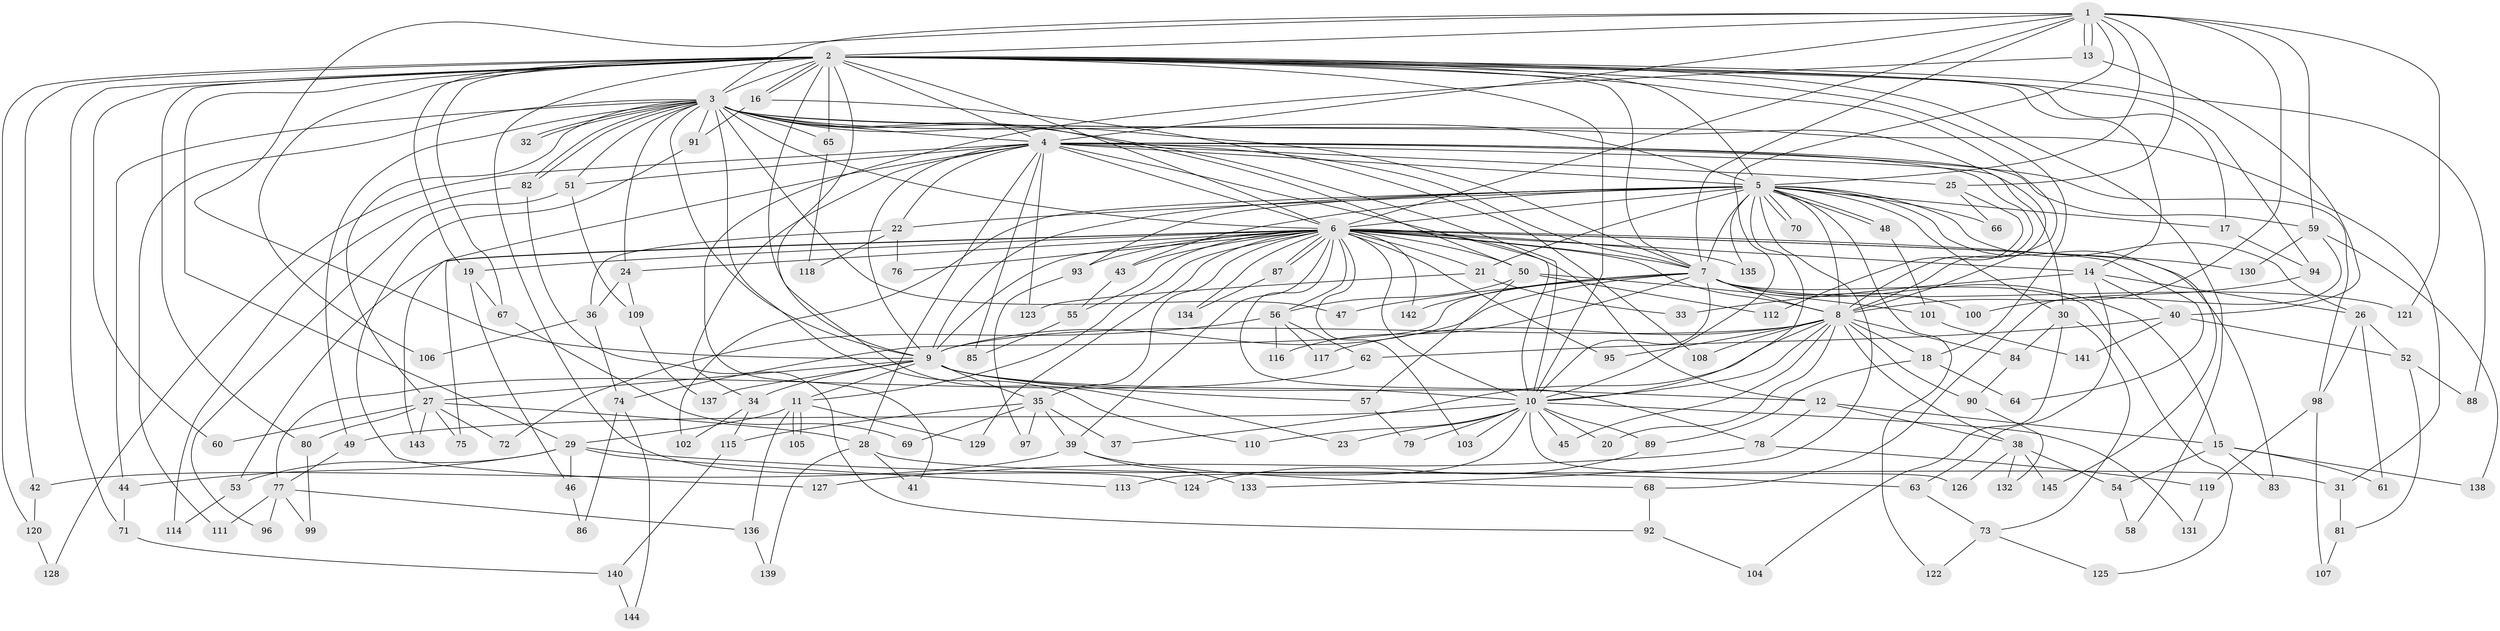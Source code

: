 // coarse degree distribution, {23: 0.013888888888888888, 26: 0.013888888888888888, 14: 0.013888888888888888, 19: 0.013888888888888888, 20: 0.013888888888888888, 1: 0.09722222222222222, 3: 0.1527777777777778, 2: 0.5, 4: 0.027777777777777776, 8: 0.05555555555555555, 6: 0.027777777777777776, 10: 0.013888888888888888, 9: 0.027777777777777776, 5: 0.027777777777777776}
// Generated by graph-tools (version 1.1) at 2025/47/03/04/25 21:47:08]
// undirected, 145 vertices, 315 edges
graph export_dot {
graph [start="1"]
  node [color=gray90,style=filled];
  1;
  2;
  3;
  4;
  5;
  6;
  7;
  8;
  9;
  10;
  11;
  12;
  13;
  14;
  15;
  16;
  17;
  18;
  19;
  20;
  21;
  22;
  23;
  24;
  25;
  26;
  27;
  28;
  29;
  30;
  31;
  32;
  33;
  34;
  35;
  36;
  37;
  38;
  39;
  40;
  41;
  42;
  43;
  44;
  45;
  46;
  47;
  48;
  49;
  50;
  51;
  52;
  53;
  54;
  55;
  56;
  57;
  58;
  59;
  60;
  61;
  62;
  63;
  64;
  65;
  66;
  67;
  68;
  69;
  70;
  71;
  72;
  73;
  74;
  75;
  76;
  77;
  78;
  79;
  80;
  81;
  82;
  83;
  84;
  85;
  86;
  87;
  88;
  89;
  90;
  91;
  92;
  93;
  94;
  95;
  96;
  97;
  98;
  99;
  100;
  101;
  102;
  103;
  104;
  105;
  106;
  107;
  108;
  109;
  110;
  111;
  112;
  113;
  114;
  115;
  116;
  117;
  118;
  119;
  120;
  121;
  122;
  123;
  124;
  125;
  126;
  127;
  128;
  129;
  130;
  131;
  132;
  133;
  134;
  135;
  136;
  137;
  138;
  139;
  140;
  141;
  142;
  143;
  144;
  145;
  1 -- 2;
  1 -- 3;
  1 -- 4;
  1 -- 5;
  1 -- 6;
  1 -- 7;
  1 -- 8;
  1 -- 9;
  1 -- 10;
  1 -- 13;
  1 -- 13;
  1 -- 25;
  1 -- 59;
  1 -- 121;
  2 -- 3;
  2 -- 4;
  2 -- 5;
  2 -- 6;
  2 -- 7;
  2 -- 8;
  2 -- 9;
  2 -- 10;
  2 -- 14;
  2 -- 16;
  2 -- 16;
  2 -- 17;
  2 -- 18;
  2 -- 19;
  2 -- 23;
  2 -- 29;
  2 -- 42;
  2 -- 58;
  2 -- 60;
  2 -- 65;
  2 -- 67;
  2 -- 71;
  2 -- 80;
  2 -- 88;
  2 -- 94;
  2 -- 106;
  2 -- 120;
  2 -- 124;
  3 -- 4;
  3 -- 5;
  3 -- 6;
  3 -- 7;
  3 -- 8;
  3 -- 9;
  3 -- 10;
  3 -- 24;
  3 -- 27;
  3 -- 31;
  3 -- 32;
  3 -- 32;
  3 -- 44;
  3 -- 47;
  3 -- 49;
  3 -- 50;
  3 -- 51;
  3 -- 65;
  3 -- 82;
  3 -- 82;
  3 -- 91;
  3 -- 110;
  3 -- 111;
  4 -- 5;
  4 -- 6;
  4 -- 7;
  4 -- 8;
  4 -- 9;
  4 -- 10;
  4 -- 22;
  4 -- 25;
  4 -- 28;
  4 -- 30;
  4 -- 34;
  4 -- 51;
  4 -- 59;
  4 -- 85;
  4 -- 98;
  4 -- 123;
  4 -- 128;
  4 -- 143;
  5 -- 6;
  5 -- 7;
  5 -- 8;
  5 -- 9;
  5 -- 10;
  5 -- 17;
  5 -- 21;
  5 -- 22;
  5 -- 26;
  5 -- 30;
  5 -- 43;
  5 -- 48;
  5 -- 48;
  5 -- 66;
  5 -- 70;
  5 -- 70;
  5 -- 93;
  5 -- 102;
  5 -- 122;
  5 -- 133;
  5 -- 135;
  5 -- 145;
  6 -- 7;
  6 -- 8;
  6 -- 9;
  6 -- 10;
  6 -- 11;
  6 -- 12;
  6 -- 14;
  6 -- 19;
  6 -- 21;
  6 -- 24;
  6 -- 35;
  6 -- 39;
  6 -- 43;
  6 -- 50;
  6 -- 53;
  6 -- 55;
  6 -- 56;
  6 -- 64;
  6 -- 75;
  6 -- 76;
  6 -- 78;
  6 -- 83;
  6 -- 87;
  6 -- 87;
  6 -- 93;
  6 -- 95;
  6 -- 103;
  6 -- 129;
  6 -- 130;
  6 -- 134;
  6 -- 135;
  6 -- 142;
  7 -- 8;
  7 -- 9;
  7 -- 10;
  7 -- 15;
  7 -- 47;
  7 -- 74;
  7 -- 100;
  7 -- 116;
  7 -- 121;
  7 -- 125;
  7 -- 142;
  8 -- 9;
  8 -- 10;
  8 -- 18;
  8 -- 20;
  8 -- 37;
  8 -- 38;
  8 -- 45;
  8 -- 84;
  8 -- 90;
  8 -- 95;
  8 -- 108;
  8 -- 117;
  9 -- 10;
  9 -- 11;
  9 -- 12;
  9 -- 27;
  9 -- 34;
  9 -- 35;
  9 -- 57;
  9 -- 137;
  10 -- 20;
  10 -- 23;
  10 -- 45;
  10 -- 49;
  10 -- 79;
  10 -- 89;
  10 -- 103;
  10 -- 110;
  10 -- 113;
  10 -- 126;
  10 -- 131;
  11 -- 29;
  11 -- 105;
  11 -- 105;
  11 -- 129;
  11 -- 136;
  12 -- 15;
  12 -- 38;
  12 -- 78;
  13 -- 40;
  13 -- 41;
  14 -- 26;
  14 -- 33;
  14 -- 40;
  14 -- 63;
  15 -- 54;
  15 -- 61;
  15 -- 83;
  15 -- 138;
  16 -- 91;
  16 -- 108;
  17 -- 94;
  18 -- 64;
  18 -- 89;
  19 -- 46;
  19 -- 67;
  21 -- 33;
  21 -- 123;
  22 -- 36;
  22 -- 76;
  22 -- 118;
  24 -- 36;
  24 -- 109;
  25 -- 66;
  25 -- 112;
  26 -- 52;
  26 -- 61;
  26 -- 98;
  27 -- 28;
  27 -- 60;
  27 -- 72;
  27 -- 75;
  27 -- 80;
  27 -- 143;
  28 -- 31;
  28 -- 41;
  28 -- 139;
  29 -- 44;
  29 -- 46;
  29 -- 53;
  29 -- 63;
  29 -- 113;
  30 -- 73;
  30 -- 84;
  30 -- 104;
  31 -- 81;
  34 -- 102;
  34 -- 115;
  35 -- 37;
  35 -- 39;
  35 -- 69;
  35 -- 97;
  35 -- 115;
  36 -- 74;
  36 -- 106;
  38 -- 54;
  38 -- 126;
  38 -- 132;
  38 -- 145;
  39 -- 42;
  39 -- 68;
  39 -- 133;
  40 -- 52;
  40 -- 62;
  40 -- 141;
  42 -- 120;
  43 -- 55;
  44 -- 71;
  46 -- 86;
  48 -- 101;
  49 -- 77;
  50 -- 56;
  50 -- 57;
  50 -- 101;
  50 -- 112;
  51 -- 96;
  51 -- 109;
  52 -- 81;
  52 -- 88;
  53 -- 114;
  54 -- 58;
  55 -- 85;
  56 -- 62;
  56 -- 72;
  56 -- 116;
  56 -- 117;
  57 -- 79;
  59 -- 68;
  59 -- 130;
  59 -- 138;
  62 -- 77;
  63 -- 73;
  65 -- 118;
  67 -- 69;
  68 -- 92;
  71 -- 140;
  73 -- 122;
  73 -- 125;
  74 -- 86;
  74 -- 144;
  77 -- 96;
  77 -- 99;
  77 -- 111;
  77 -- 136;
  78 -- 119;
  78 -- 127;
  80 -- 99;
  81 -- 107;
  82 -- 92;
  82 -- 114;
  84 -- 90;
  87 -- 134;
  89 -- 124;
  90 -- 132;
  91 -- 127;
  92 -- 104;
  93 -- 97;
  94 -- 100;
  98 -- 107;
  98 -- 119;
  101 -- 141;
  109 -- 137;
  115 -- 140;
  119 -- 131;
  120 -- 128;
  136 -- 139;
  140 -- 144;
}
